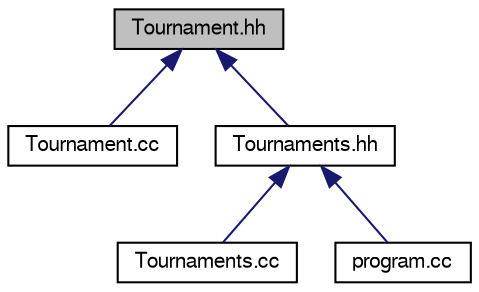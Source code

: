 digraph "Tournament.hh"
{
 // LATEX_PDF_SIZE
  edge [fontname="FreeSans",fontsize="10",labelfontname="FreeSans",labelfontsize="10"];
  node [fontname="FreeSans",fontsize="10",shape=record];
  Node1 [label="Tournament.hh",height=0.2,width=0.4,color="black", fillcolor="grey75", style="filled", fontcolor="black",tooltip="Especificación de la clase Tournament."];
  Node1 -> Node2 [dir="back",color="midnightblue",fontsize="10",style="solid"];
  Node2 [label="Tournament.cc",height=0.2,width=0.4,color="black", fillcolor="white", style="filled",URL="$_tournament_8cc.html",tooltip=" "];
  Node1 -> Node3 [dir="back",color="midnightblue",fontsize="10",style="solid"];
  Node3 [label="Tournaments.hh",height=0.2,width=0.4,color="black", fillcolor="white", style="filled",URL="$_tournaments_8hh.html",tooltip="Especificación de la clase Tournaments."];
  Node3 -> Node4 [dir="back",color="midnightblue",fontsize="10",style="solid"];
  Node4 [label="Tournaments.cc",height=0.2,width=0.4,color="black", fillcolor="white", style="filled",URL="$_tournaments_8cc.html",tooltip=" "];
  Node3 -> Node5 [dir="back",color="midnightblue",fontsize="10",style="solid"];
  Node5 [label="program.cc",height=0.2,width=0.4,color="black", fillcolor="white", style="filled",URL="$program_8cc.html",tooltip=" "];
}

